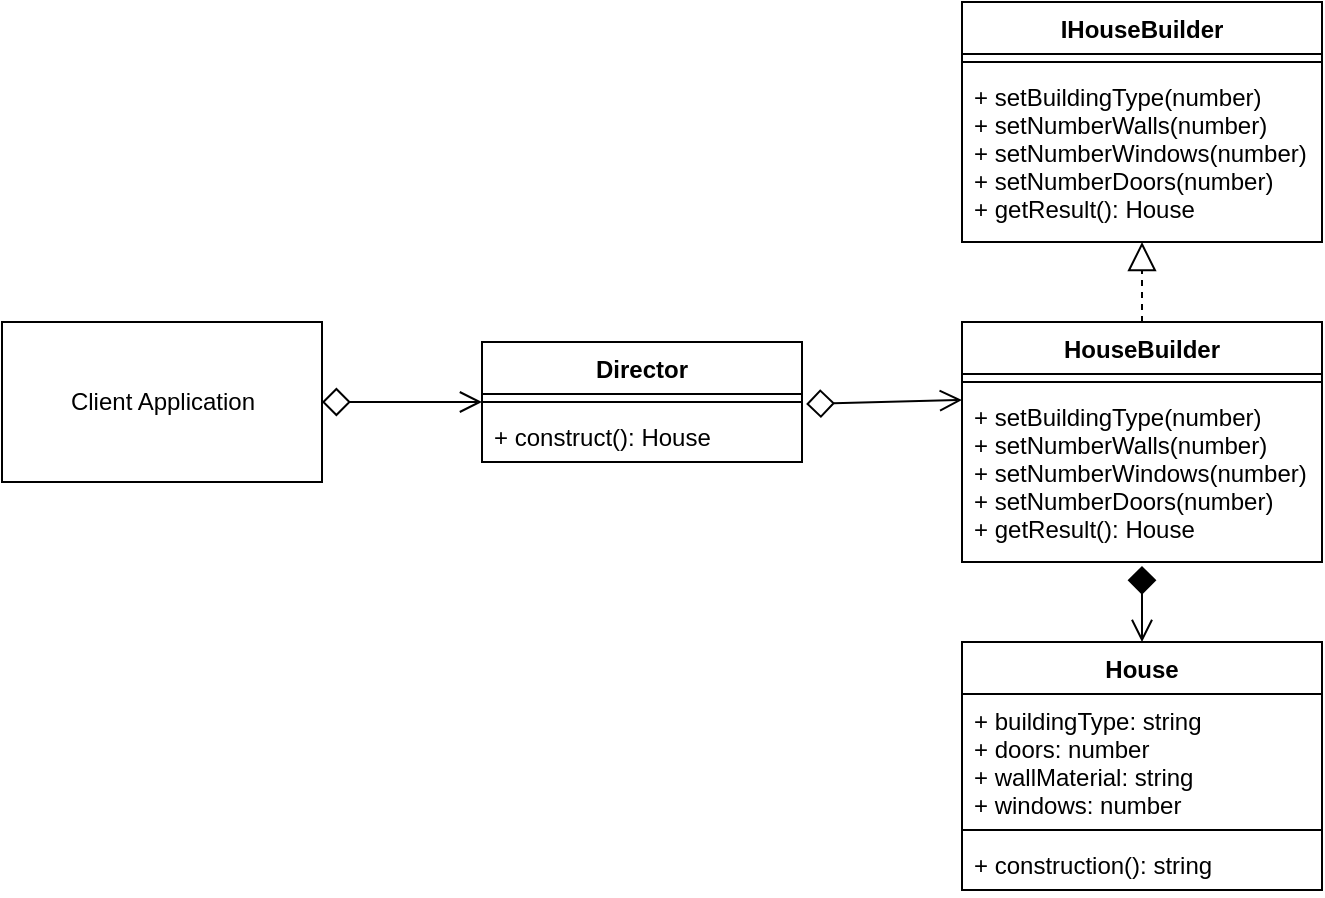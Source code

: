 <mxfile version="14.8.3" type="github"><diagram id="4AmvOheXT4CCufD5iL1I" name="Page-1"><mxGraphModel dx="868" dy="393" grid="1" gridSize="10" guides="1" tooltips="1" connect="1" arrows="1" fold="1" page="1" pageScale="1" pageWidth="827" pageHeight="1169" math="0" shadow="0"><root><mxCell id="0"/><mxCell id="1" parent="0"/><mxCell id="0ptDyVx2MhSC5XUECvVO-1" value="Client Application" style="html=1;" vertex="1" parent="1"><mxGeometry x="40" y="200" width="160" height="80" as="geometry"/></mxCell><mxCell id="0ptDyVx2MhSC5XUECvVO-2" value="Director" style="swimlane;fontStyle=1;align=center;verticalAlign=top;childLayout=stackLayout;horizontal=1;startSize=26;horizontalStack=0;resizeParent=1;resizeParentMax=0;resizeLast=0;collapsible=1;marginBottom=0;" vertex="1" parent="1"><mxGeometry x="280" y="210" width="160" height="60" as="geometry"/></mxCell><mxCell id="0ptDyVx2MhSC5XUECvVO-4" value="" style="line;strokeWidth=1;fillColor=none;align=left;verticalAlign=middle;spacingTop=-1;spacingLeft=3;spacingRight=3;rotatable=0;labelPosition=right;points=[];portConstraint=eastwest;" vertex="1" parent="0ptDyVx2MhSC5XUECvVO-2"><mxGeometry y="26" width="160" height="8" as="geometry"/></mxCell><mxCell id="0ptDyVx2MhSC5XUECvVO-5" value="+ construct(): House" style="text;strokeColor=none;fillColor=none;align=left;verticalAlign=top;spacingLeft=4;spacingRight=4;overflow=hidden;rotatable=0;points=[[0,0.5],[1,0.5]];portConstraint=eastwest;" vertex="1" parent="0ptDyVx2MhSC5XUECvVO-2"><mxGeometry y="34" width="160" height="26" as="geometry"/></mxCell><mxCell id="0ptDyVx2MhSC5XUECvVO-8" value="" style="html=1;verticalAlign=bottom;startArrow=diamond;startFill=0;endArrow=open;startSize=12;exitX=1;exitY=0.5;exitDx=0;exitDy=0;endFill=0;endSize=9;" edge="1" parent="1" source="0ptDyVx2MhSC5XUECvVO-1"><mxGeometry width="60" relative="1" as="geometry"><mxPoint x="380" y="230" as="sourcePoint"/><mxPoint x="280" y="240" as="targetPoint"/></mxGeometry></mxCell><mxCell id="0ptDyVx2MhSC5XUECvVO-11" value="HouseBuilder" style="swimlane;fontStyle=1;align=center;verticalAlign=top;childLayout=stackLayout;horizontal=1;startSize=26;horizontalStack=0;resizeParent=1;resizeParentMax=0;resizeLast=0;collapsible=1;marginBottom=0;" vertex="1" parent="1"><mxGeometry x="520" y="200" width="180" height="120" as="geometry"/></mxCell><mxCell id="0ptDyVx2MhSC5XUECvVO-13" value="" style="line;strokeWidth=1;fillColor=none;align=left;verticalAlign=middle;spacingTop=-1;spacingLeft=3;spacingRight=3;rotatable=0;labelPosition=right;points=[];portConstraint=eastwest;" vertex="1" parent="0ptDyVx2MhSC5XUECvVO-11"><mxGeometry y="26" width="180" height="8" as="geometry"/></mxCell><mxCell id="0ptDyVx2MhSC5XUECvVO-14" value="+ setBuildingType(number)&#10;+ setNumberWalls(number)&#10;+ setNumberWindows(number)&#10;+ setNumberDoors(number)&#10;+ getResult(): House" style="text;strokeColor=none;fillColor=none;align=left;verticalAlign=top;spacingLeft=4;spacingRight=4;overflow=hidden;rotatable=0;points=[[0,0.5],[1,0.5]];portConstraint=eastwest;" vertex="1" parent="0ptDyVx2MhSC5XUECvVO-11"><mxGeometry y="34" width="180" height="86" as="geometry"/></mxCell><mxCell id="0ptDyVx2MhSC5XUECvVO-15" value="IHouseBuilder" style="swimlane;fontStyle=1;align=center;verticalAlign=top;childLayout=stackLayout;horizontal=1;startSize=26;horizontalStack=0;resizeParent=1;resizeParentMax=0;resizeLast=0;collapsible=1;marginBottom=0;" vertex="1" parent="1"><mxGeometry x="520" y="40" width="180" height="120" as="geometry"/></mxCell><mxCell id="0ptDyVx2MhSC5XUECvVO-16" value="" style="line;strokeWidth=1;fillColor=none;align=left;verticalAlign=middle;spacingTop=-1;spacingLeft=3;spacingRight=3;rotatable=0;labelPosition=right;points=[];portConstraint=eastwest;" vertex="1" parent="0ptDyVx2MhSC5XUECvVO-15"><mxGeometry y="26" width="180" height="8" as="geometry"/></mxCell><mxCell id="0ptDyVx2MhSC5XUECvVO-17" value="+ setBuildingType(number)&#10;+ setNumberWalls(number)&#10;+ setNumberWindows(number)&#10;+ setNumberDoors(number)&#10;+ getResult(): House" style="text;strokeColor=none;fillColor=none;align=left;verticalAlign=top;spacingLeft=4;spacingRight=4;overflow=hidden;rotatable=0;points=[[0,0.5],[1,0.5]];portConstraint=eastwest;" vertex="1" parent="0ptDyVx2MhSC5XUECvVO-15"><mxGeometry y="34" width="180" height="86" as="geometry"/></mxCell><mxCell id="0ptDyVx2MhSC5XUECvVO-18" value="House" style="swimlane;fontStyle=1;align=center;verticalAlign=top;childLayout=stackLayout;horizontal=1;startSize=26;horizontalStack=0;resizeParent=1;resizeParentMax=0;resizeLast=0;collapsible=1;marginBottom=0;" vertex="1" parent="1"><mxGeometry x="520" y="360" width="180" height="124" as="geometry"/></mxCell><mxCell id="0ptDyVx2MhSC5XUECvVO-19" value="+ buildingType: string&#10;+ doors: number&#10;+ wallMaterial: string&#10;+ windows: number" style="text;strokeColor=none;fillColor=none;align=left;verticalAlign=top;spacingLeft=4;spacingRight=4;overflow=hidden;rotatable=0;points=[[0,0.5],[1,0.5]];portConstraint=eastwest;" vertex="1" parent="0ptDyVx2MhSC5XUECvVO-18"><mxGeometry y="26" width="180" height="64" as="geometry"/></mxCell><mxCell id="0ptDyVx2MhSC5XUECvVO-20" value="" style="line;strokeWidth=1;fillColor=none;align=left;verticalAlign=middle;spacingTop=-1;spacingLeft=3;spacingRight=3;rotatable=0;labelPosition=right;points=[];portConstraint=eastwest;" vertex="1" parent="0ptDyVx2MhSC5XUECvVO-18"><mxGeometry y="90" width="180" height="8" as="geometry"/></mxCell><mxCell id="0ptDyVx2MhSC5XUECvVO-21" value="+ construction(): string" style="text;strokeColor=none;fillColor=none;align=left;verticalAlign=top;spacingLeft=4;spacingRight=4;overflow=hidden;rotatable=0;points=[[0,0.5],[1,0.5]];portConstraint=eastwest;" vertex="1" parent="0ptDyVx2MhSC5XUECvVO-18"><mxGeometry y="98" width="180" height="26" as="geometry"/></mxCell><mxCell id="0ptDyVx2MhSC5XUECvVO-22" value="" style="html=1;verticalAlign=bottom;startArrow=diamond;startFill=0;endArrow=open;startSize=12;exitX=1.013;exitY=0.625;exitDx=0;exitDy=0;endFill=0;endSize=9;exitPerimeter=0;" edge="1" parent="1" source="0ptDyVx2MhSC5XUECvVO-4"><mxGeometry width="60" relative="1" as="geometry"><mxPoint x="210" y="250" as="sourcePoint"/><mxPoint x="520" y="239" as="targetPoint"/></mxGeometry></mxCell><mxCell id="0ptDyVx2MhSC5XUECvVO-23" value="" style="html=1;verticalAlign=bottom;startArrow=none;startFill=0;endArrow=block;startSize=12;exitX=0.5;exitY=0;exitDx=0;exitDy=0;endFill=0;endSize=12;dashed=1;" edge="1" parent="1" source="0ptDyVx2MhSC5XUECvVO-11" target="0ptDyVx2MhSC5XUECvVO-17"><mxGeometry width="60" relative="1" as="geometry"><mxPoint x="220" y="260" as="sourcePoint"/><mxPoint x="300" y="260" as="targetPoint"/></mxGeometry></mxCell><mxCell id="0ptDyVx2MhSC5XUECvVO-25" value="" style="html=1;verticalAlign=bottom;startArrow=diamond;startFill=1;endArrow=open;startSize=12;exitX=0.5;exitY=1.023;exitDx=0;exitDy=0;endFill=0;endSize=9;exitPerimeter=0;entryX=0.5;entryY=0;entryDx=0;entryDy=0;" edge="1" parent="1" source="0ptDyVx2MhSC5XUECvVO-14" target="0ptDyVx2MhSC5XUECvVO-18"><mxGeometry width="60" relative="1" as="geometry"><mxPoint x="230" y="270" as="sourcePoint"/><mxPoint x="620" y="360" as="targetPoint"/></mxGeometry></mxCell></root></mxGraphModel></diagram></mxfile>